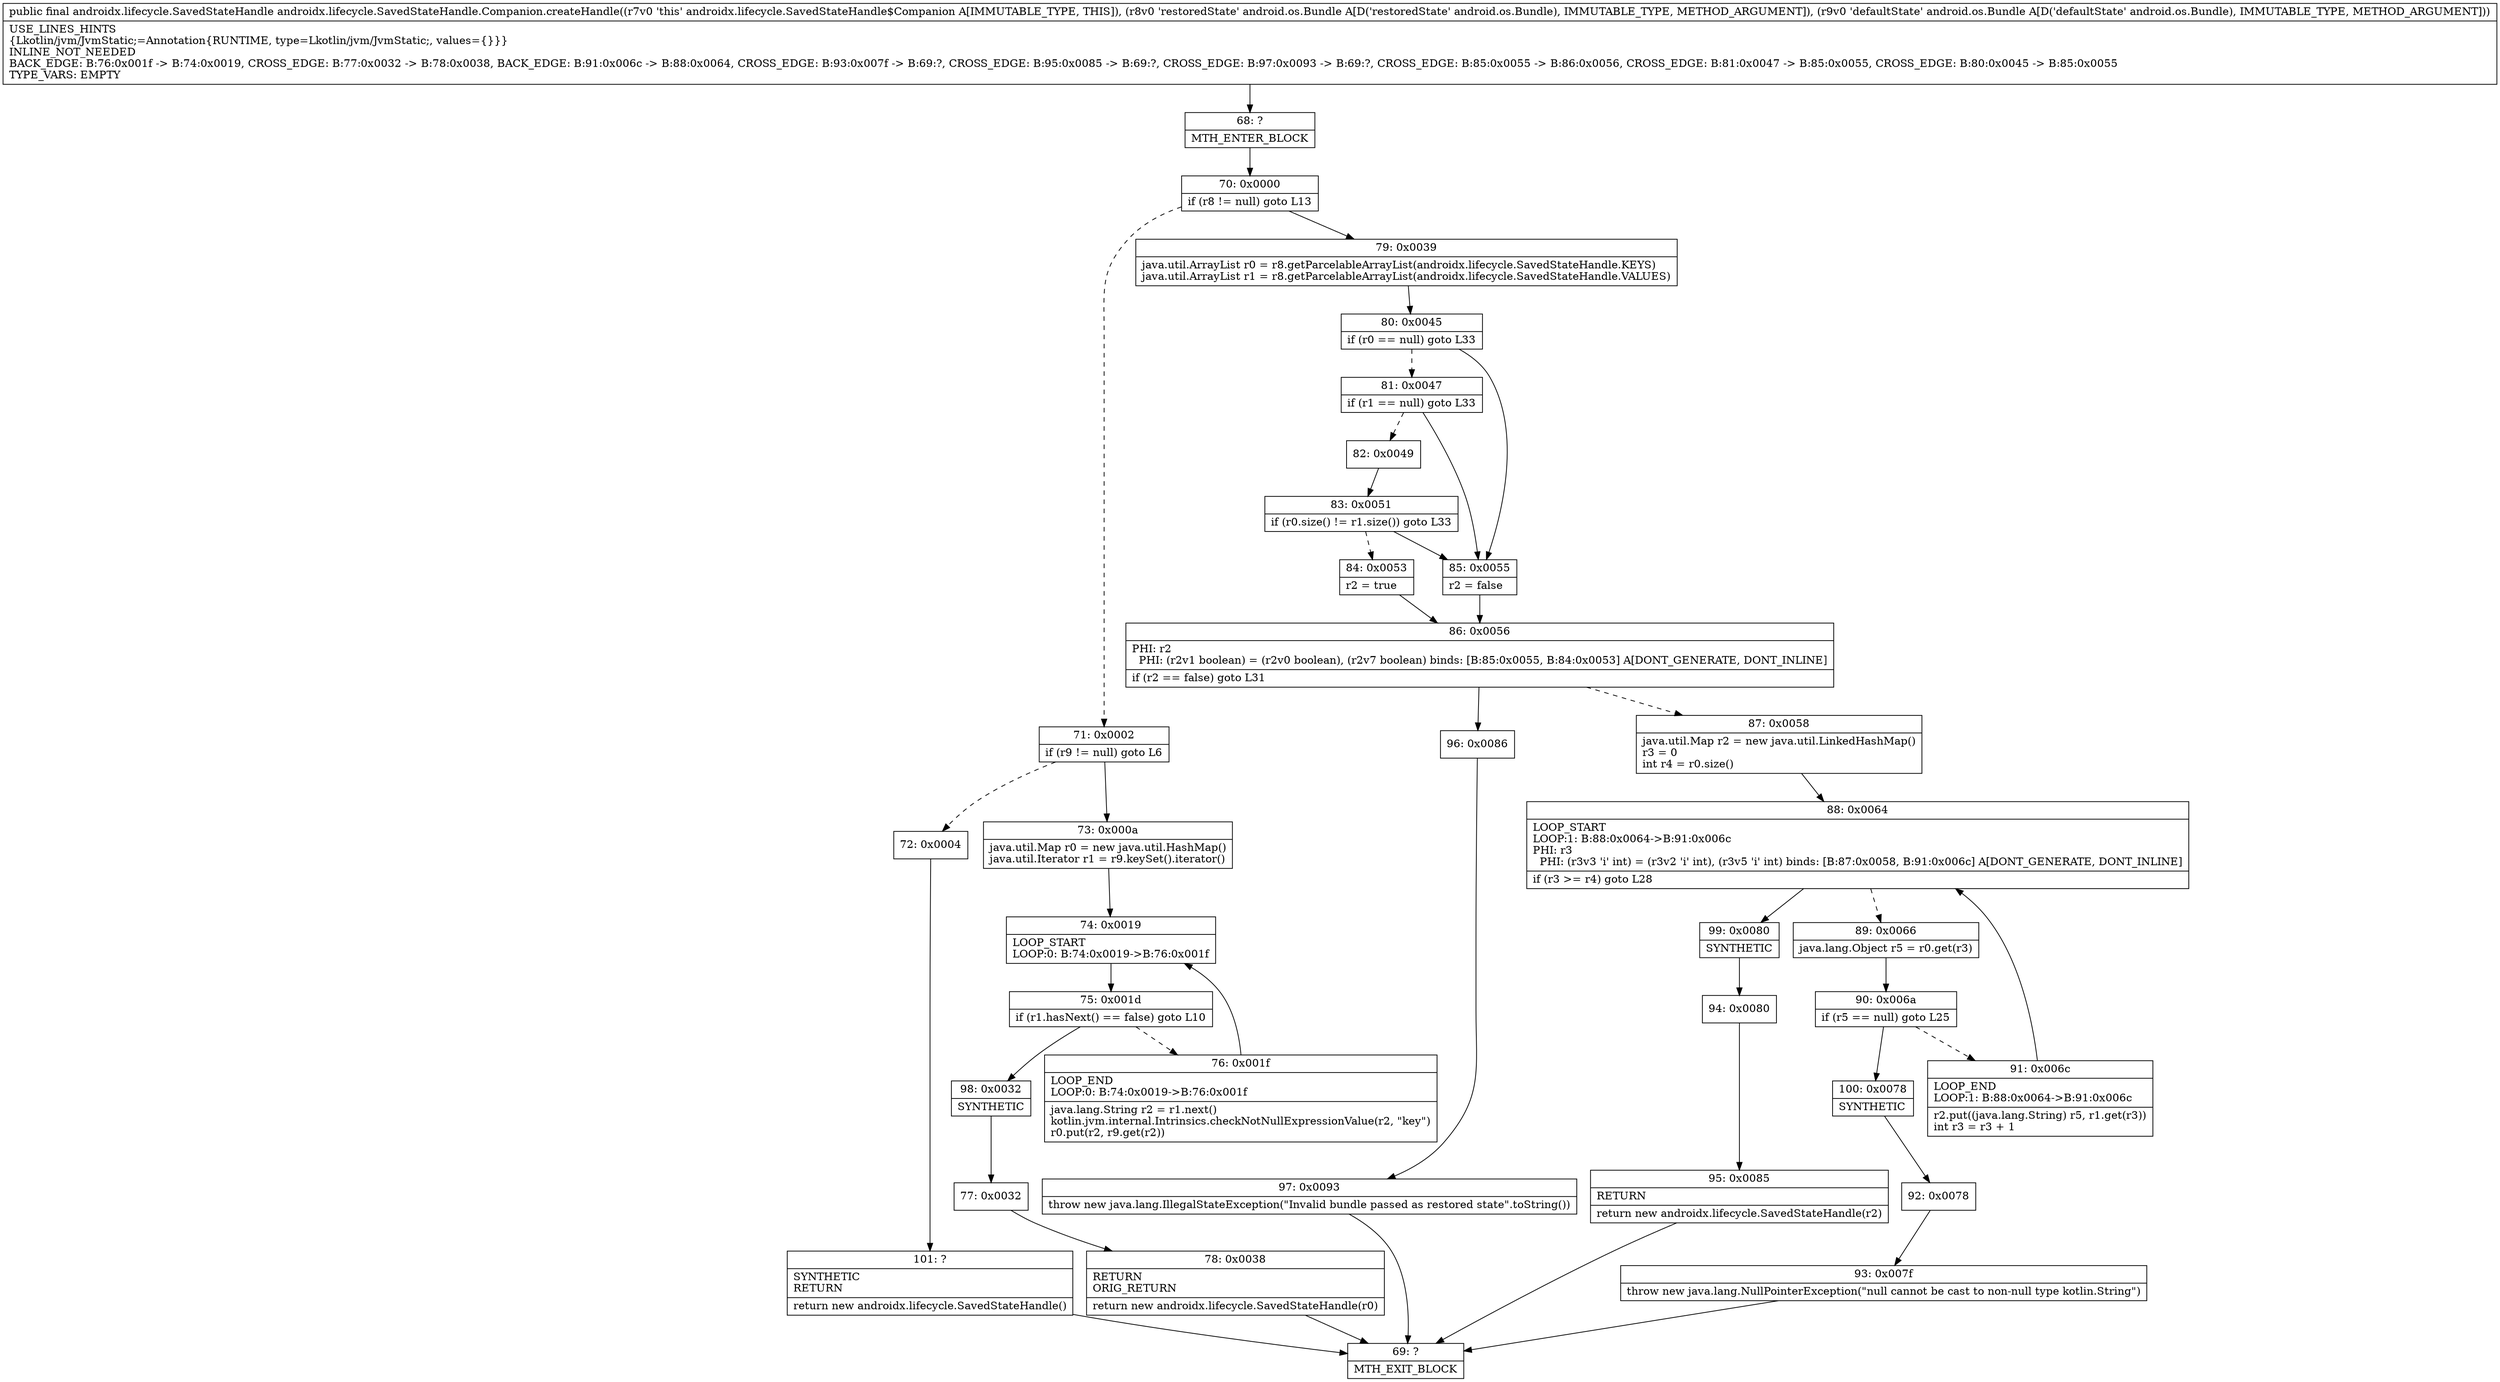 digraph "CFG forandroidx.lifecycle.SavedStateHandle.Companion.createHandle(Landroid\/os\/Bundle;Landroid\/os\/Bundle;)Landroidx\/lifecycle\/SavedStateHandle;" {
Node_68 [shape=record,label="{68\:\ ?|MTH_ENTER_BLOCK\l}"];
Node_70 [shape=record,label="{70\:\ 0x0000|if (r8 != null) goto L13\l}"];
Node_71 [shape=record,label="{71\:\ 0x0002|if (r9 != null) goto L6\l}"];
Node_72 [shape=record,label="{72\:\ 0x0004}"];
Node_101 [shape=record,label="{101\:\ ?|SYNTHETIC\lRETURN\l|return new androidx.lifecycle.SavedStateHandle()\l}"];
Node_69 [shape=record,label="{69\:\ ?|MTH_EXIT_BLOCK\l}"];
Node_73 [shape=record,label="{73\:\ 0x000a|java.util.Map r0 = new java.util.HashMap()\ljava.util.Iterator r1 = r9.keySet().iterator()\l}"];
Node_74 [shape=record,label="{74\:\ 0x0019|LOOP_START\lLOOP:0: B:74:0x0019\-\>B:76:0x001f\l}"];
Node_75 [shape=record,label="{75\:\ 0x001d|if (r1.hasNext() == false) goto L10\l}"];
Node_76 [shape=record,label="{76\:\ 0x001f|LOOP_END\lLOOP:0: B:74:0x0019\-\>B:76:0x001f\l|java.lang.String r2 = r1.next()\lkotlin.jvm.internal.Intrinsics.checkNotNullExpressionValue(r2, \"key\")\lr0.put(r2, r9.get(r2))\l}"];
Node_98 [shape=record,label="{98\:\ 0x0032|SYNTHETIC\l}"];
Node_77 [shape=record,label="{77\:\ 0x0032}"];
Node_78 [shape=record,label="{78\:\ 0x0038|RETURN\lORIG_RETURN\l|return new androidx.lifecycle.SavedStateHandle(r0)\l}"];
Node_79 [shape=record,label="{79\:\ 0x0039|java.util.ArrayList r0 = r8.getParcelableArrayList(androidx.lifecycle.SavedStateHandle.KEYS)\ljava.util.ArrayList r1 = r8.getParcelableArrayList(androidx.lifecycle.SavedStateHandle.VALUES)\l}"];
Node_80 [shape=record,label="{80\:\ 0x0045|if (r0 == null) goto L33\l}"];
Node_81 [shape=record,label="{81\:\ 0x0047|if (r1 == null) goto L33\l}"];
Node_82 [shape=record,label="{82\:\ 0x0049}"];
Node_83 [shape=record,label="{83\:\ 0x0051|if (r0.size() != r1.size()) goto L33\l}"];
Node_84 [shape=record,label="{84\:\ 0x0053|r2 = true\l}"];
Node_86 [shape=record,label="{86\:\ 0x0056|PHI: r2 \l  PHI: (r2v1 boolean) = (r2v0 boolean), (r2v7 boolean) binds: [B:85:0x0055, B:84:0x0053] A[DONT_GENERATE, DONT_INLINE]\l|if (r2 == false) goto L31\l}"];
Node_87 [shape=record,label="{87\:\ 0x0058|java.util.Map r2 = new java.util.LinkedHashMap()\lr3 = 0\lint r4 = r0.size()\l}"];
Node_88 [shape=record,label="{88\:\ 0x0064|LOOP_START\lLOOP:1: B:88:0x0064\-\>B:91:0x006c\lPHI: r3 \l  PHI: (r3v3 'i' int) = (r3v2 'i' int), (r3v5 'i' int) binds: [B:87:0x0058, B:91:0x006c] A[DONT_GENERATE, DONT_INLINE]\l|if (r3 \>= r4) goto L28\l}"];
Node_89 [shape=record,label="{89\:\ 0x0066|java.lang.Object r5 = r0.get(r3)\l}"];
Node_90 [shape=record,label="{90\:\ 0x006a|if (r5 == null) goto L25\l}"];
Node_91 [shape=record,label="{91\:\ 0x006c|LOOP_END\lLOOP:1: B:88:0x0064\-\>B:91:0x006c\l|r2.put((java.lang.String) r5, r1.get(r3))\lint r3 = r3 + 1\l}"];
Node_100 [shape=record,label="{100\:\ 0x0078|SYNTHETIC\l}"];
Node_92 [shape=record,label="{92\:\ 0x0078}"];
Node_93 [shape=record,label="{93\:\ 0x007f|throw new java.lang.NullPointerException(\"null cannot be cast to non\-null type kotlin.String\")\l}"];
Node_99 [shape=record,label="{99\:\ 0x0080|SYNTHETIC\l}"];
Node_94 [shape=record,label="{94\:\ 0x0080}"];
Node_95 [shape=record,label="{95\:\ 0x0085|RETURN\l|return new androidx.lifecycle.SavedStateHandle(r2)\l}"];
Node_96 [shape=record,label="{96\:\ 0x0086}"];
Node_97 [shape=record,label="{97\:\ 0x0093|throw new java.lang.IllegalStateException(\"Invalid bundle passed as restored state\".toString())\l}"];
Node_85 [shape=record,label="{85\:\ 0x0055|r2 = false\l}"];
MethodNode[shape=record,label="{public final androidx.lifecycle.SavedStateHandle androidx.lifecycle.SavedStateHandle.Companion.createHandle((r7v0 'this' androidx.lifecycle.SavedStateHandle$Companion A[IMMUTABLE_TYPE, THIS]), (r8v0 'restoredState' android.os.Bundle A[D('restoredState' android.os.Bundle), IMMUTABLE_TYPE, METHOD_ARGUMENT]), (r9v0 'defaultState' android.os.Bundle A[D('defaultState' android.os.Bundle), IMMUTABLE_TYPE, METHOD_ARGUMENT]))  | USE_LINES_HINTS\l\{Lkotlin\/jvm\/JvmStatic;=Annotation\{RUNTIME, type=Lkotlin\/jvm\/JvmStatic;, values=\{\}\}\}\lINLINE_NOT_NEEDED\lBACK_EDGE: B:76:0x001f \-\> B:74:0x0019, CROSS_EDGE: B:77:0x0032 \-\> B:78:0x0038, BACK_EDGE: B:91:0x006c \-\> B:88:0x0064, CROSS_EDGE: B:93:0x007f \-\> B:69:?, CROSS_EDGE: B:95:0x0085 \-\> B:69:?, CROSS_EDGE: B:97:0x0093 \-\> B:69:?, CROSS_EDGE: B:85:0x0055 \-\> B:86:0x0056, CROSS_EDGE: B:81:0x0047 \-\> B:85:0x0055, CROSS_EDGE: B:80:0x0045 \-\> B:85:0x0055\lTYPE_VARS: EMPTY\l}"];
MethodNode -> Node_68;Node_68 -> Node_70;
Node_70 -> Node_71[style=dashed];
Node_70 -> Node_79;
Node_71 -> Node_72[style=dashed];
Node_71 -> Node_73;
Node_72 -> Node_101;
Node_101 -> Node_69;
Node_73 -> Node_74;
Node_74 -> Node_75;
Node_75 -> Node_76[style=dashed];
Node_75 -> Node_98;
Node_76 -> Node_74;
Node_98 -> Node_77;
Node_77 -> Node_78;
Node_78 -> Node_69;
Node_79 -> Node_80;
Node_80 -> Node_81[style=dashed];
Node_80 -> Node_85;
Node_81 -> Node_82[style=dashed];
Node_81 -> Node_85;
Node_82 -> Node_83;
Node_83 -> Node_84[style=dashed];
Node_83 -> Node_85;
Node_84 -> Node_86;
Node_86 -> Node_87[style=dashed];
Node_86 -> Node_96;
Node_87 -> Node_88;
Node_88 -> Node_89[style=dashed];
Node_88 -> Node_99;
Node_89 -> Node_90;
Node_90 -> Node_91[style=dashed];
Node_90 -> Node_100;
Node_91 -> Node_88;
Node_100 -> Node_92;
Node_92 -> Node_93;
Node_93 -> Node_69;
Node_99 -> Node_94;
Node_94 -> Node_95;
Node_95 -> Node_69;
Node_96 -> Node_97;
Node_97 -> Node_69;
Node_85 -> Node_86;
}

